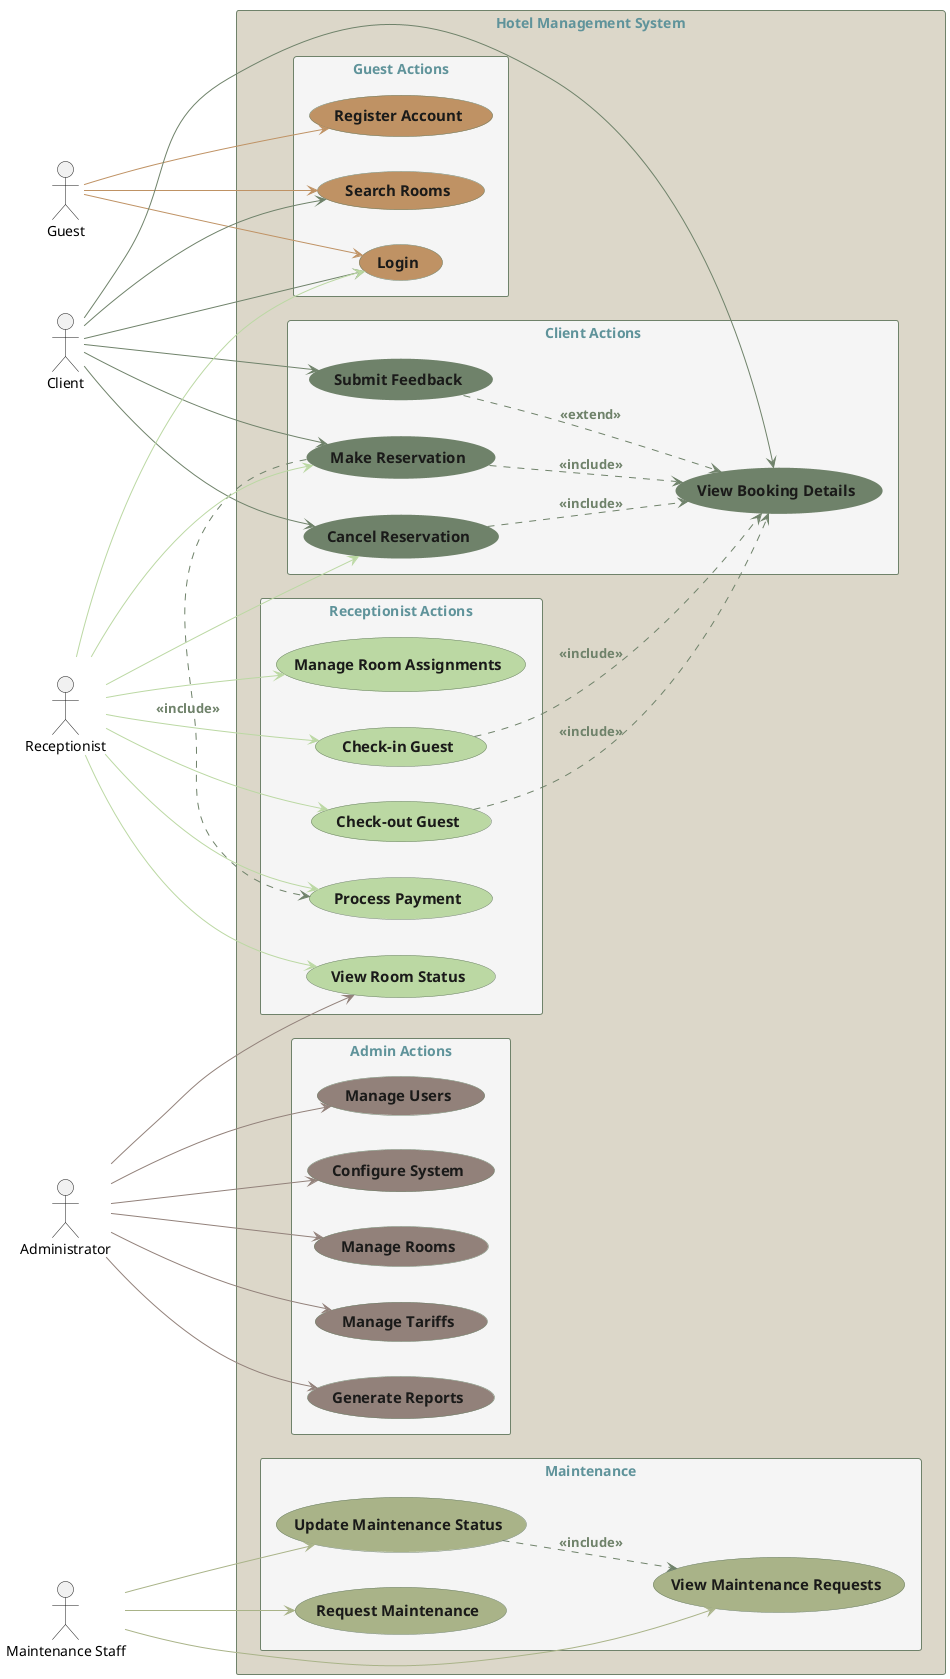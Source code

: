 @startuml HotelManagementSystem_UseCase
skinparam usecase {
    BackgroundColor #FFFFFF
    BorderColor #6F826A
    FontColor #1A1A19
    FontSize 15
    FontStyle bold
    ArrowColor #6F826A
    ActorBorderColor #6F826A
    ActorFontColor #6F826A
    ActorBackgroundColor #FFFFFF
}

skinparam rectangle {
    BackgroundColor #FFFFFF
    BorderColor #6F826A
    FontColor #5F939A
    FontStyle bold
}

' ====== CUSTOM ARROW STYLES ======
skinparam arrow {
    Color #6F826A
    FontColor #6F826A
    FontStyle bold
}
skinparam arrow<<include>> {
    Color #3A5F0B
    FontColor #3A5F0B
    Style Bold
}
skinparam arrow<<extend>> {
    Color #8B0000
    FontColor #8B0000
    Style Dashed
}

' ====== ACTORS ======
left to right direction
actor Guest << (S,#BF9264) >>
actor Client << (S,#6F826A) >>
actor Receptionist << (S,#BBD8A3) >>
actor Administrator << (S,#92817A) >>
actor "Maintenance Staff" << (S,#A9B388) >> as MaintenanceStaff

' ====== SYSTEM BOUNDARY ======
rectangle "Hotel Management System" #DCD7C9 {
    ' ====== GROUPED USE CASES ======
    rectangle "Guest Actions" #F5F5F5 {
        (Search Rooms) as UC1 #BF9264
        (Register Account) as UC4 #BF9264
        (Login) as UC5 #BF9264
    }

    rectangle "Client Actions" #F5F5F5 {
        (Make Reservation) as UC2 #6F826A
        (Cancel Reservation) as UC3 #6F826A
        (View Booking Details) as UC6 #6F826A
        (Submit Feedback) as UC7 #6F826A
    }

    rectangle "Receptionist Actions" #F5F5F5 {
        (Check-in Guest) as UC8 #BBD8A3
        (Check-out Guest) as UC9 #BBD8A3
        (Process Payment) as UC10 #BBD8A3
        (Manage Room Assignments) as UC11 #BBD8A3
        (View Room Status) as UC12 #BBD8A3
    }

    rectangle "Admin Actions" #F5F5F5 {
        (Manage Rooms) as UC13 #92817A
        (Manage Tariffs) as UC14 #92817A
        (Generate Reports) as UC15 #92817A
        (Manage Users) as UC16 #92817A
        (Configure System) as UC17 #92817A
    }

    rectangle "Maintenance" #F5F5F5 {
        (Request Maintenance) as UC18 #A9B388
        (Update Maintenance Status) as UC19 #A9B388
        (View Maintenance Requests) as UC20 #A9B388
    }

    ' ====== RELATIONSHIPS ======
    UC2 ..> UC10 : <<include>> 
    UC2 ..> UC6 : <<include>>  
    UC3 ..> UC6 : <<include>>  
    UC8 ..> UC6 : <<include>> 
    UC9 ..> UC6 : <<include>> 
    UC7 ..> UC6 : <<extend>>   
    UC19 ..> UC20 : <<include>>
}

' ====== ACTOR CONNECTIONS ======
Guest -[#BF9264]-> UC1
Guest -[#BF9264]-> UC4
Guest -[#BF9264]-> UC5

Client -[#6F826A]-> UC1
Client -[#6F826A]-> UC2
Client -[#6F826A]-> UC3
Client -[#6F826A]-> UC5
Client -[#6F826A]-> UC6
Client -[#6F826A]-> UC7

Receptionist -[#BBD8A3]-> UC2
Receptionist -[#BBD8A3]-> UC3
Receptionist -[#BBD8A3]-> UC5
Receptionist -[#BBD8A3]-> UC8
Receptionist -[#BBD8A3]-> UC9
Receptionist -[#BBD8A3]-> UC10
Receptionist -[#BBD8A3]-> UC11
Receptionist -[#BBD8A3]-> UC12

Administrator -[#92817A]-> UC13
Administrator -[#92817A]-> UC14
Administrator -[#92817A]-> UC15
Administrator -[#92817A]-> UC16
Administrator -[#92817A]-> UC17
Administrator -[#92817A]-> UC12

MaintenanceStaff -[#A9B388]-> UC18
MaintenanceStaff -[#A9B388]-> UC19
MaintenanceStaff -[#A9B388]-> UC20

'

@enduml
